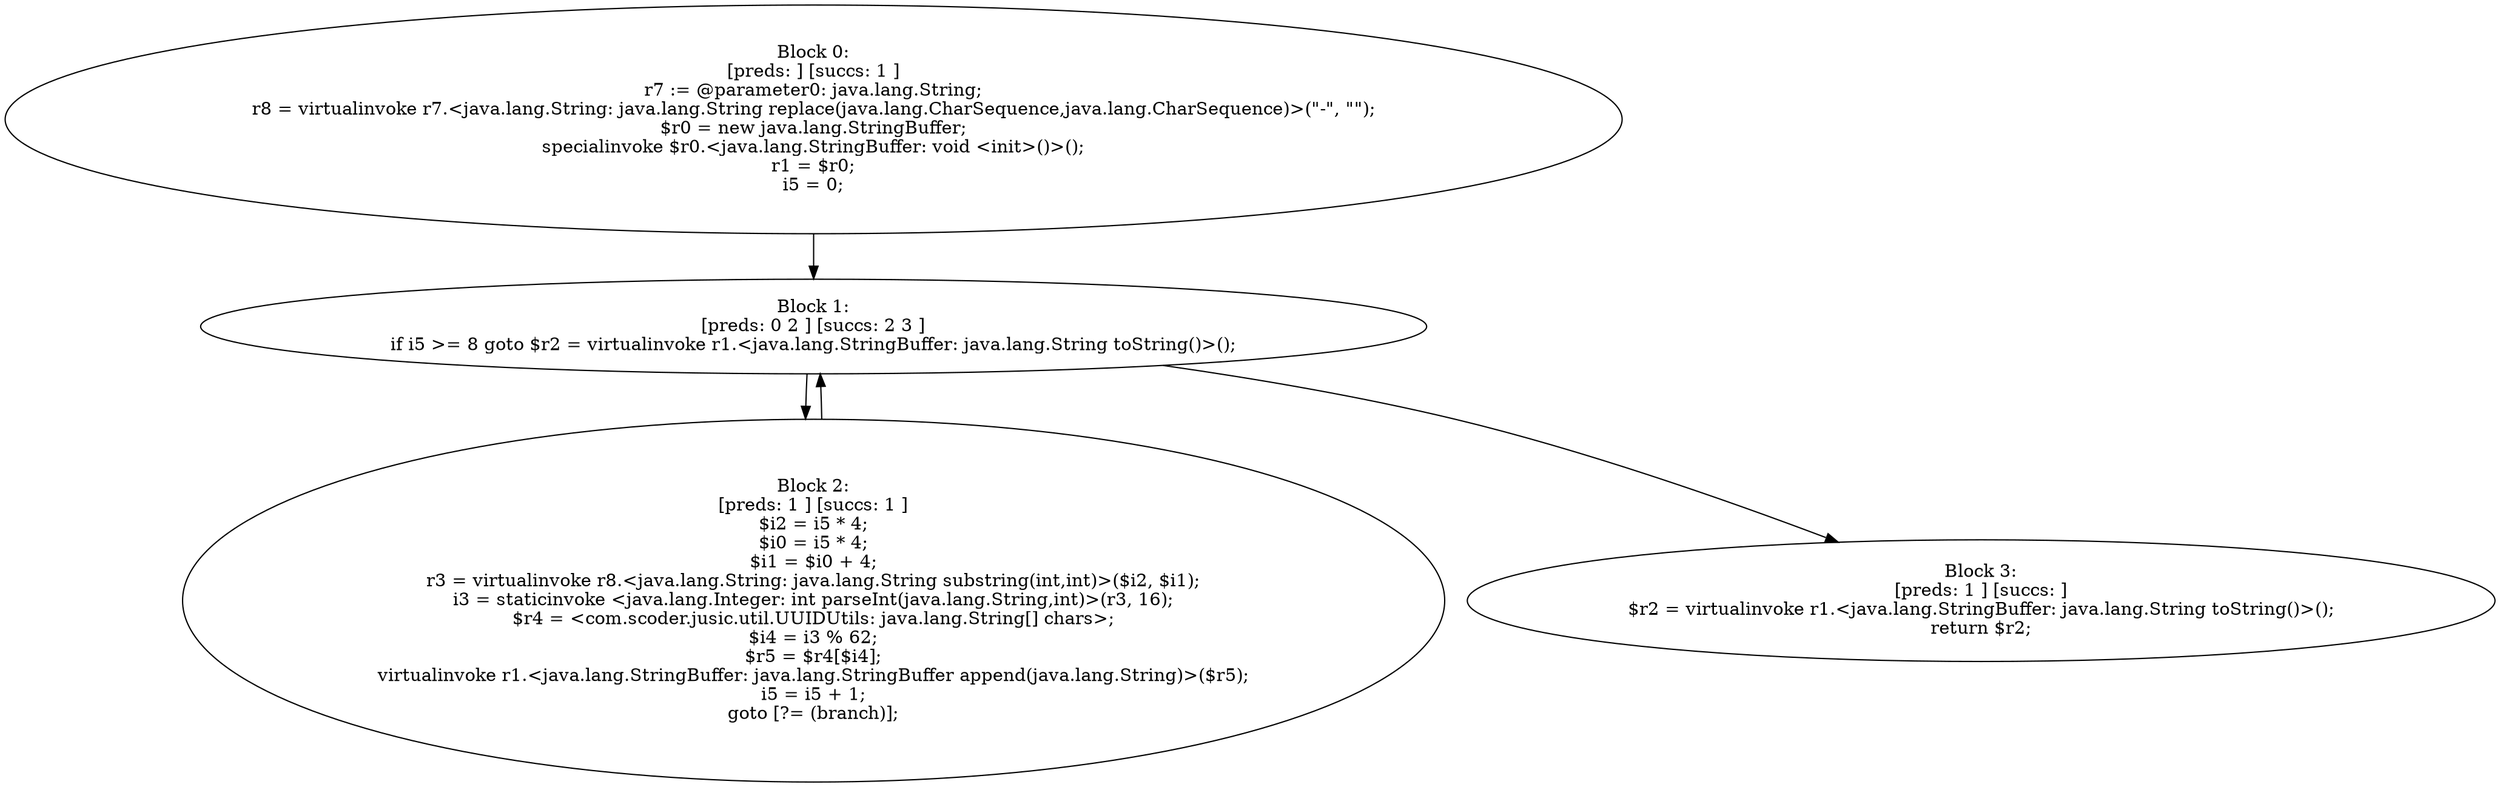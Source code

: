 digraph "unitGraph" {
    "Block 0:
[preds: ] [succs: 1 ]
r7 := @parameter0: java.lang.String;
r8 = virtualinvoke r7.<java.lang.String: java.lang.String replace(java.lang.CharSequence,java.lang.CharSequence)>(\"-\", \"\");
$r0 = new java.lang.StringBuffer;
specialinvoke $r0.<java.lang.StringBuffer: void <init>()>();
r1 = $r0;
i5 = 0;
"
    "Block 1:
[preds: 0 2 ] [succs: 2 3 ]
if i5 >= 8 goto $r2 = virtualinvoke r1.<java.lang.StringBuffer: java.lang.String toString()>();
"
    "Block 2:
[preds: 1 ] [succs: 1 ]
$i2 = i5 * 4;
$i0 = i5 * 4;
$i1 = $i0 + 4;
r3 = virtualinvoke r8.<java.lang.String: java.lang.String substring(int,int)>($i2, $i1);
i3 = staticinvoke <java.lang.Integer: int parseInt(java.lang.String,int)>(r3, 16);
$r4 = <com.scoder.jusic.util.UUIDUtils: java.lang.String[] chars>;
$i4 = i3 % 62;
$r5 = $r4[$i4];
virtualinvoke r1.<java.lang.StringBuffer: java.lang.StringBuffer append(java.lang.String)>($r5);
i5 = i5 + 1;
goto [?= (branch)];
"
    "Block 3:
[preds: 1 ] [succs: ]
$r2 = virtualinvoke r1.<java.lang.StringBuffer: java.lang.String toString()>();
return $r2;
"
    "Block 0:
[preds: ] [succs: 1 ]
r7 := @parameter0: java.lang.String;
r8 = virtualinvoke r7.<java.lang.String: java.lang.String replace(java.lang.CharSequence,java.lang.CharSequence)>(\"-\", \"\");
$r0 = new java.lang.StringBuffer;
specialinvoke $r0.<java.lang.StringBuffer: void <init>()>();
r1 = $r0;
i5 = 0;
"->"Block 1:
[preds: 0 2 ] [succs: 2 3 ]
if i5 >= 8 goto $r2 = virtualinvoke r1.<java.lang.StringBuffer: java.lang.String toString()>();
";
    "Block 1:
[preds: 0 2 ] [succs: 2 3 ]
if i5 >= 8 goto $r2 = virtualinvoke r1.<java.lang.StringBuffer: java.lang.String toString()>();
"->"Block 2:
[preds: 1 ] [succs: 1 ]
$i2 = i5 * 4;
$i0 = i5 * 4;
$i1 = $i0 + 4;
r3 = virtualinvoke r8.<java.lang.String: java.lang.String substring(int,int)>($i2, $i1);
i3 = staticinvoke <java.lang.Integer: int parseInt(java.lang.String,int)>(r3, 16);
$r4 = <com.scoder.jusic.util.UUIDUtils: java.lang.String[] chars>;
$i4 = i3 % 62;
$r5 = $r4[$i4];
virtualinvoke r1.<java.lang.StringBuffer: java.lang.StringBuffer append(java.lang.String)>($r5);
i5 = i5 + 1;
goto [?= (branch)];
";
    "Block 1:
[preds: 0 2 ] [succs: 2 3 ]
if i5 >= 8 goto $r2 = virtualinvoke r1.<java.lang.StringBuffer: java.lang.String toString()>();
"->"Block 3:
[preds: 1 ] [succs: ]
$r2 = virtualinvoke r1.<java.lang.StringBuffer: java.lang.String toString()>();
return $r2;
";
    "Block 2:
[preds: 1 ] [succs: 1 ]
$i2 = i5 * 4;
$i0 = i5 * 4;
$i1 = $i0 + 4;
r3 = virtualinvoke r8.<java.lang.String: java.lang.String substring(int,int)>($i2, $i1);
i3 = staticinvoke <java.lang.Integer: int parseInt(java.lang.String,int)>(r3, 16);
$r4 = <com.scoder.jusic.util.UUIDUtils: java.lang.String[] chars>;
$i4 = i3 % 62;
$r5 = $r4[$i4];
virtualinvoke r1.<java.lang.StringBuffer: java.lang.StringBuffer append(java.lang.String)>($r5);
i5 = i5 + 1;
goto [?= (branch)];
"->"Block 1:
[preds: 0 2 ] [succs: 2 3 ]
if i5 >= 8 goto $r2 = virtualinvoke r1.<java.lang.StringBuffer: java.lang.String toString()>();
";
}
